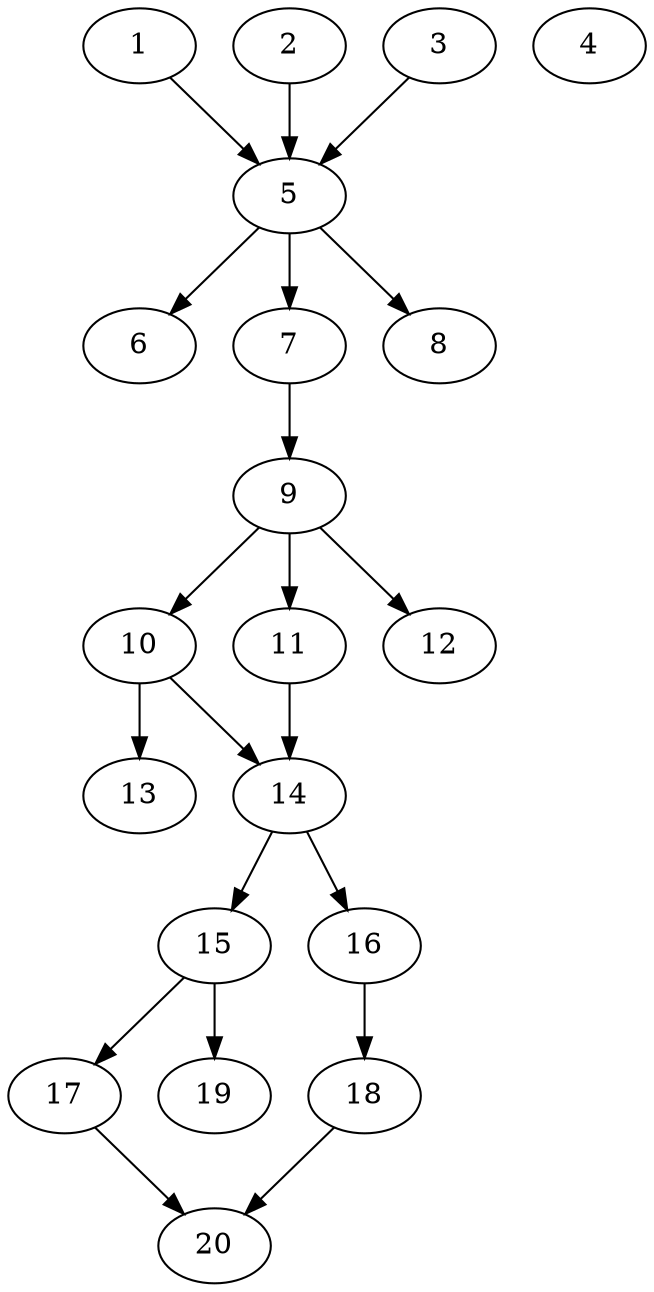 // DAG automatically generated by daggen at Sat Jul 27 15:35:52 2019
// ./daggen --dot -n 20 --ccr 0.5 --fat 0.4 --regular 0.5 --density 0.6 --mindata 5242880 --maxdata 52428800 
digraph G {
  1 [size="52869120", alpha="0.07", expect_size="26434560"] 
  1 -> 5 [size ="26434560"]
  2 [size="27310080", alpha="0.01", expect_size="13655040"] 
  2 -> 5 [size ="13655040"]
  3 [size="45799424", alpha="0.16", expect_size="22899712"] 
  3 -> 5 [size ="22899712"]
  4 [size="73791488", alpha="0.02", expect_size="36895744"] 
  5 [size="100435968", alpha="0.09", expect_size="50217984"] 
  5 -> 6 [size ="50217984"]
  5 -> 7 [size ="50217984"]
  5 -> 8 [size ="50217984"]
  6 [size="73885696", alpha="0.06", expect_size="36942848"] 
  7 [size="89352192", alpha="0.07", expect_size="44676096"] 
  7 -> 9 [size ="44676096"]
  8 [size="76779520", alpha="0.08", expect_size="38389760"] 
  9 [size="40470528", alpha="0.20", expect_size="20235264"] 
  9 -> 10 [size ="20235264"]
  9 -> 11 [size ="20235264"]
  9 -> 12 [size ="20235264"]
  10 [size="64839680", alpha="0.12", expect_size="32419840"] 
  10 -> 13 [size ="32419840"]
  10 -> 14 [size ="32419840"]
  11 [size="73615360", alpha="0.07", expect_size="36807680"] 
  11 -> 14 [size ="36807680"]
  12 [size="13563904", alpha="0.19", expect_size="6781952"] 
  13 [size="20332544", alpha="0.14", expect_size="10166272"] 
  14 [size="95377408", alpha="0.20", expect_size="47688704"] 
  14 -> 15 [size ="47688704"]
  14 -> 16 [size ="47688704"]
  15 [size="11204608", alpha="0.00", expect_size="5602304"] 
  15 -> 17 [size ="5602304"]
  15 -> 19 [size ="5602304"]
  16 [size="53024768", alpha="0.06", expect_size="26512384"] 
  16 -> 18 [size ="26512384"]
  17 [size="82169856", alpha="0.09", expect_size="41084928"] 
  17 -> 20 [size ="41084928"]
  18 [size="21975040", alpha="0.12", expect_size="10987520"] 
  18 -> 20 [size ="10987520"]
  19 [size="59299840", alpha="0.17", expect_size="29649920"] 
  20 [size="58638336", alpha="0.07", expect_size="29319168"] 
}
